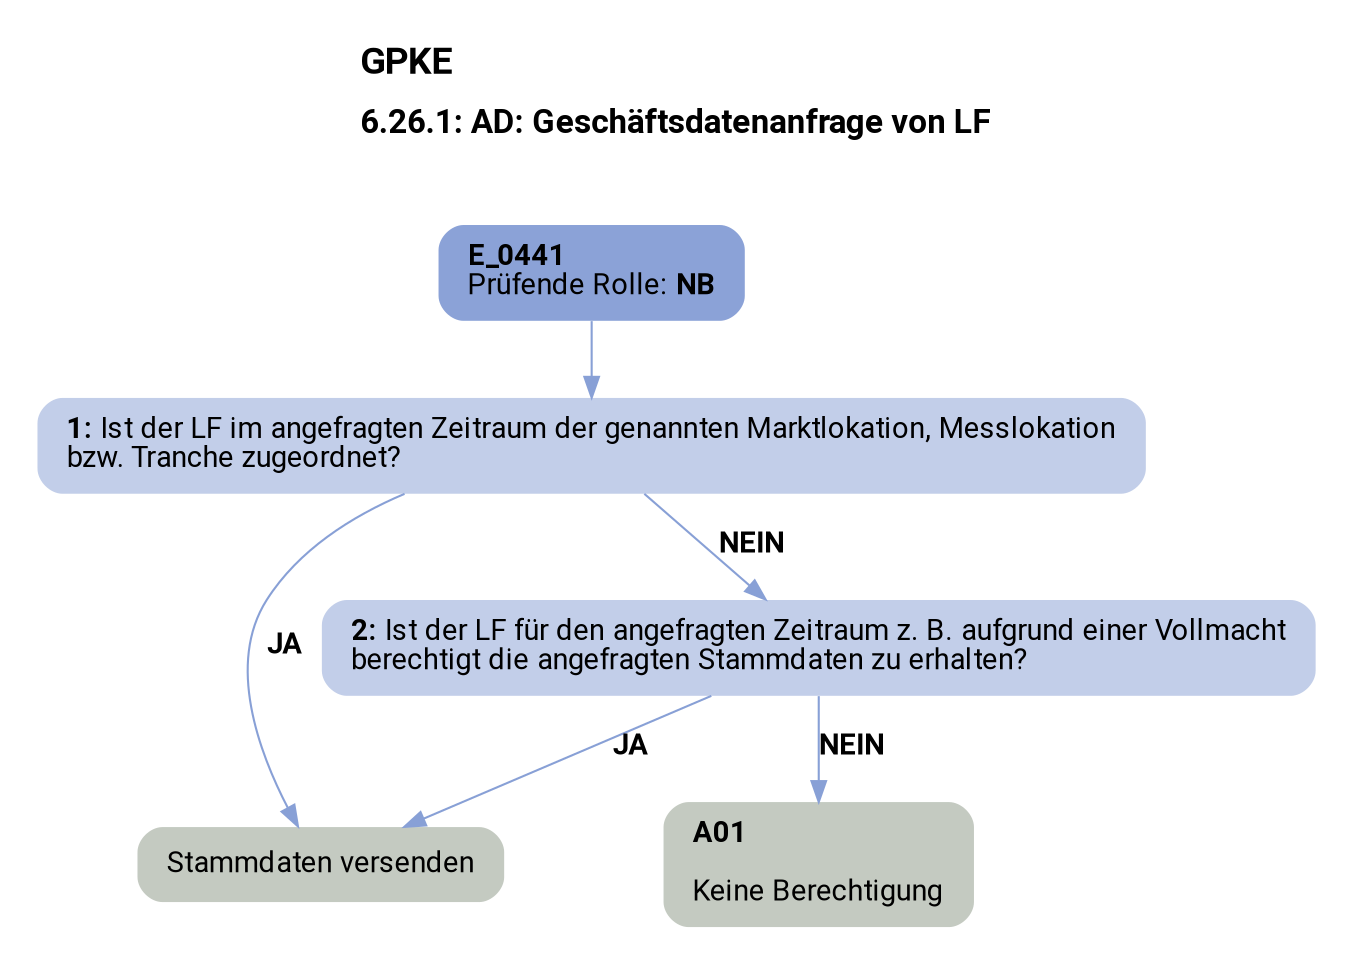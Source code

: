 digraph D {
    labelloc="t";
    label=<<B><FONT POINT-SIZE="18">GPKE</FONT></B><BR align="left"/><BR/><B><FONT POINT-SIZE="16">6.26.1: AD: Geschäftsdatenanfrage von LF</FONT></B><BR align="left"/><BR/><BR/><BR/>>;
    ratio="compress";
    concentrate=true;
    pack=true;
    rankdir=TB;
    packmode="array";
    size="20,20";
    fontsize=12;
    pad=0.25;
    "Start" [margin="0.2,0.12", shape=box, style="filled,rounded", penwidth=0.0, fillcolor="#8ba2d7", label=<<B>E_0441</B><BR align="left"/><FONT>Prüfende Rolle: <B>NB</B></FONT><BR align="center"/>>, fontname="Roboto, sans-serif"];
    "1" [margin="0.2,0.12", shape=box, style="filled,rounded", penwidth=0.0, fillcolor="#c2cee9", label=<<B>1: </B>Ist der LF im angefragten Zeitraum der genannten Marktlokation, Messlokation<BR align="left"/>bzw. Tranche zugeordnet?<BR align="left"/>>, fontname="Roboto, sans-serif"];
    "Stammdaten versenden" [margin="0.2,0.12", shape=box, style="filled,rounded", penwidth=0.0, fillcolor="#c4cac1", label=<<FONT>Stammdaten versenden<BR align="left"/></FONT>>, fontname="Roboto, sans-serif"];
    "2" [margin="0.2,0.12", shape=box, style="filled,rounded", penwidth=0.0, fillcolor="#c2cee9", label=<<B>2: </B>Ist der LF für den angefragten Zeitraum z. B. aufgrund einer Vollmacht<BR align="left"/>berechtigt die angefragten Stammdaten zu erhalten?<BR align="left"/>>, fontname="Roboto, sans-serif"];
    "A01" [margin="0.2,0.12", shape=box, style="filled,rounded", penwidth=0.0, fillcolor="#c4cac1", label=<<B>A01</B><BR align="left"/><BR align="left"/><FONT>Keine Berechtigung<BR align="left"/></FONT>>, fontname="Roboto, sans-serif"];

    "Start" -> "1" [color="#88a0d6"];
    "1" -> "Stammdaten versenden" [label=<<B>JA</B>>, color="#88a0d6", fontname="Roboto, sans-serif"];
    "1" -> "2" [label=<<B>NEIN</B>>, color="#88a0d6", fontname="Roboto, sans-serif"];
    "2" -> "A01" [label=<<B>NEIN</B>>, color="#88a0d6", fontname="Roboto, sans-serif"];
    "2" -> "Stammdaten versenden" [label=<<B>JA</B>>, color="#88a0d6", fontname="Roboto, sans-serif"];

    bgcolor="transparent";
fontname="Roboto, sans-serif";
}